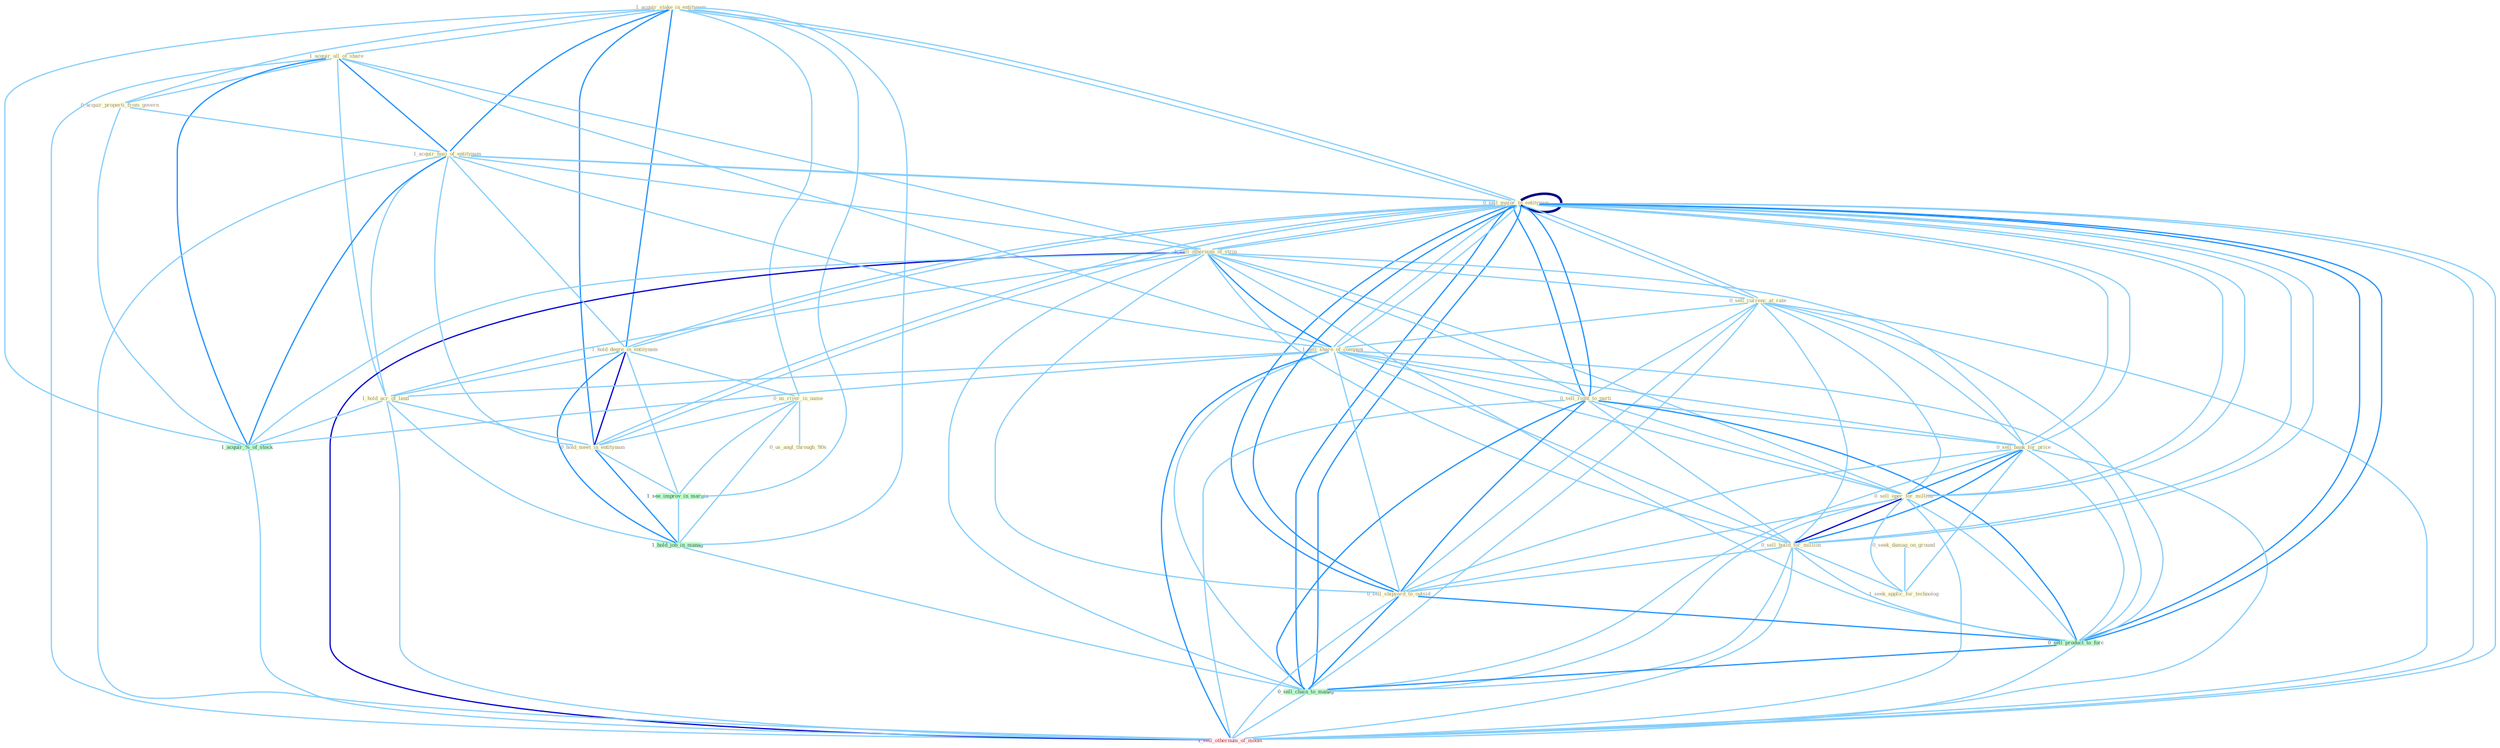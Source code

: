 Graph G{ 
    node
    [shape=polygon,style=filled,width=.5,height=.06,color="#BDFCC9",fixedsize=true,fontsize=4,
    fontcolor="#2f4f4f"];
    {node
    [color="#ffffe0", fontcolor="#8b7d6b"] "1_acquir_stake_in_entitynam " "1_acquir_all_of_share " "0_sell_major_to_entitynam " "0_acquir_properti_from_govern " "1_sell_othernum_of_strip " "0_sell_currenc_at_rate " "1_hold_degre_in_entitynam " "1_acquir_busi_of_entitynam " "0_us_river_in_name " "0_seek_damag_on_ground " "1_sell_share_of_compani " "0_sell_right_to_parti " "0_us_angl_through_'80s " "0_sell_bank_for_price " "1_hold_acr_of_land " "0_sell_oper_for_million " "0_hold_meet_in_entitynam " "0_sell_build_for_million " "0_sell_shipyard_to_outsid " "1_seek_applic_for_technolog "}
{node [color="#fff0f5", fontcolor="#b22222"] "1_sell_othernum_of_model "}
edge [color="#B0E2FF"];

	"1_acquir_stake_in_entitynam " -- "1_acquir_all_of_share " [w="1", color="#87cefa" ];
	"1_acquir_stake_in_entitynam " -- "0_sell_major_to_entitynam " [w="1", color="#87cefa" ];
	"1_acquir_stake_in_entitynam " -- "0_acquir_properti_from_govern " [w="1", color="#87cefa" ];
	"1_acquir_stake_in_entitynam " -- "1_hold_degre_in_entitynam " [w="2", color="#1e90ff" , len=0.8];
	"1_acquir_stake_in_entitynam " -- "1_acquir_busi_of_entitynam " [w="2", color="#1e90ff" , len=0.8];
	"1_acquir_stake_in_entitynam " -- "0_us_river_in_name " [w="1", color="#87cefa" ];
	"1_acquir_stake_in_entitynam " -- "0_hold_meet_in_entitynam " [w="2", color="#1e90ff" , len=0.8];
	"1_acquir_stake_in_entitynam " -- "1_see_improv_in_margin " [w="1", color="#87cefa" ];
	"1_acquir_stake_in_entitynam " -- "1_acquir_%_of_stock " [w="1", color="#87cefa" ];
	"1_acquir_stake_in_entitynam " -- "1_hold_job_in_manag " [w="1", color="#87cefa" ];
	"1_acquir_stake_in_entitynam " -- "0_sell_major_to_entitynam " [w="1", color="#87cefa" ];
	"1_acquir_all_of_share " -- "0_acquir_properti_from_govern " [w="1", color="#87cefa" ];
	"1_acquir_all_of_share " -- "1_sell_othernum_of_strip " [w="1", color="#87cefa" ];
	"1_acquir_all_of_share " -- "1_acquir_busi_of_entitynam " [w="2", color="#1e90ff" , len=0.8];
	"1_acquir_all_of_share " -- "1_sell_share_of_compani " [w="1", color="#87cefa" ];
	"1_acquir_all_of_share " -- "1_hold_acr_of_land " [w="1", color="#87cefa" ];
	"1_acquir_all_of_share " -- "1_acquir_%_of_stock " [w="2", color="#1e90ff" , len=0.8];
	"1_acquir_all_of_share " -- "1_sell_othernum_of_model " [w="1", color="#87cefa" ];
	"0_sell_major_to_entitynam " -- "1_sell_othernum_of_strip " [w="1", color="#87cefa" ];
	"0_sell_major_to_entitynam " -- "0_sell_currenc_at_rate " [w="1", color="#87cefa" ];
	"0_sell_major_to_entitynam " -- "1_hold_degre_in_entitynam " [w="1", color="#87cefa" ];
	"0_sell_major_to_entitynam " -- "1_acquir_busi_of_entitynam " [w="1", color="#87cefa" ];
	"0_sell_major_to_entitynam " -- "1_sell_share_of_compani " [w="1", color="#87cefa" ];
	"0_sell_major_to_entitynam " -- "0_sell_right_to_parti " [w="2", color="#1e90ff" , len=0.8];
	"0_sell_major_to_entitynam " -- "0_sell_bank_for_price " [w="1", color="#87cefa" ];
	"0_sell_major_to_entitynam " -- "0_sell_oper_for_million " [w="1", color="#87cefa" ];
	"0_sell_major_to_entitynam " -- "0_hold_meet_in_entitynam " [w="1", color="#87cefa" ];
	"0_sell_major_to_entitynam " -- "0_sell_build_for_million " [w="1", color="#87cefa" ];
	"0_sell_major_to_entitynam " -- "0_sell_shipyard_to_outsid " [w="2", color="#1e90ff" , len=0.8];
	"0_sell_major_to_entitynam " -- "0_sell_product_to_forc " [w="2", color="#1e90ff" , len=0.8];
	"0_sell_major_to_entitynam " -- "0_sell_major_to_entitynam " [w="4", style=bold, color="#000080", len=0.4];
	"0_sell_major_to_entitynam " -- "0_sell_chain_to_manag " [w="2", color="#1e90ff" , len=0.8];
	"0_sell_major_to_entitynam " -- "1_sell_othernum_of_model " [w="1", color="#87cefa" ];
	"0_acquir_properti_from_govern " -- "1_acquir_busi_of_entitynam " [w="1", color="#87cefa" ];
	"0_acquir_properti_from_govern " -- "1_acquir_%_of_stock " [w="1", color="#87cefa" ];
	"1_sell_othernum_of_strip " -- "0_sell_currenc_at_rate " [w="1", color="#87cefa" ];
	"1_sell_othernum_of_strip " -- "1_acquir_busi_of_entitynam " [w="1", color="#87cefa" ];
	"1_sell_othernum_of_strip " -- "1_sell_share_of_compani " [w="2", color="#1e90ff" , len=0.8];
	"1_sell_othernum_of_strip " -- "0_sell_right_to_parti " [w="1", color="#87cefa" ];
	"1_sell_othernum_of_strip " -- "0_sell_bank_for_price " [w="1", color="#87cefa" ];
	"1_sell_othernum_of_strip " -- "1_hold_acr_of_land " [w="1", color="#87cefa" ];
	"1_sell_othernum_of_strip " -- "0_sell_oper_for_million " [w="1", color="#87cefa" ];
	"1_sell_othernum_of_strip " -- "0_sell_build_for_million " [w="1", color="#87cefa" ];
	"1_sell_othernum_of_strip " -- "0_sell_shipyard_to_outsid " [w="1", color="#87cefa" ];
	"1_sell_othernum_of_strip " -- "1_acquir_%_of_stock " [w="1", color="#87cefa" ];
	"1_sell_othernum_of_strip " -- "0_sell_product_to_forc " [w="1", color="#87cefa" ];
	"1_sell_othernum_of_strip " -- "0_sell_major_to_entitynam " [w="1", color="#87cefa" ];
	"1_sell_othernum_of_strip " -- "0_sell_chain_to_manag " [w="1", color="#87cefa" ];
	"1_sell_othernum_of_strip " -- "1_sell_othernum_of_model " [w="3", color="#0000cd" , len=0.6];
	"0_sell_currenc_at_rate " -- "1_sell_share_of_compani " [w="1", color="#87cefa" ];
	"0_sell_currenc_at_rate " -- "0_sell_right_to_parti " [w="1", color="#87cefa" ];
	"0_sell_currenc_at_rate " -- "0_sell_bank_for_price " [w="1", color="#87cefa" ];
	"0_sell_currenc_at_rate " -- "0_sell_oper_for_million " [w="1", color="#87cefa" ];
	"0_sell_currenc_at_rate " -- "0_sell_build_for_million " [w="1", color="#87cefa" ];
	"0_sell_currenc_at_rate " -- "0_sell_shipyard_to_outsid " [w="1", color="#87cefa" ];
	"0_sell_currenc_at_rate " -- "0_sell_product_to_forc " [w="1", color="#87cefa" ];
	"0_sell_currenc_at_rate " -- "0_sell_major_to_entitynam " [w="1", color="#87cefa" ];
	"0_sell_currenc_at_rate " -- "0_sell_chain_to_manag " [w="1", color="#87cefa" ];
	"0_sell_currenc_at_rate " -- "1_sell_othernum_of_model " [w="1", color="#87cefa" ];
	"1_hold_degre_in_entitynam " -- "1_acquir_busi_of_entitynam " [w="1", color="#87cefa" ];
	"1_hold_degre_in_entitynam " -- "0_us_river_in_name " [w="1", color="#87cefa" ];
	"1_hold_degre_in_entitynam " -- "1_hold_acr_of_land " [w="1", color="#87cefa" ];
	"1_hold_degre_in_entitynam " -- "0_hold_meet_in_entitynam " [w="3", color="#0000cd" , len=0.6];
	"1_hold_degre_in_entitynam " -- "1_see_improv_in_margin " [w="1", color="#87cefa" ];
	"1_hold_degre_in_entitynam " -- "1_hold_job_in_manag " [w="2", color="#1e90ff" , len=0.8];
	"1_hold_degre_in_entitynam " -- "0_sell_major_to_entitynam " [w="1", color="#87cefa" ];
	"1_acquir_busi_of_entitynam " -- "1_sell_share_of_compani " [w="1", color="#87cefa" ];
	"1_acquir_busi_of_entitynam " -- "1_hold_acr_of_land " [w="1", color="#87cefa" ];
	"1_acquir_busi_of_entitynam " -- "0_hold_meet_in_entitynam " [w="1", color="#87cefa" ];
	"1_acquir_busi_of_entitynam " -- "1_acquir_%_of_stock " [w="2", color="#1e90ff" , len=0.8];
	"1_acquir_busi_of_entitynam " -- "0_sell_major_to_entitynam " [w="1", color="#87cefa" ];
	"1_acquir_busi_of_entitynam " -- "1_sell_othernum_of_model " [w="1", color="#87cefa" ];
	"0_us_river_in_name " -- "0_us_angl_through_'80s " [w="1", color="#87cefa" ];
	"0_us_river_in_name " -- "0_hold_meet_in_entitynam " [w="1", color="#87cefa" ];
	"0_us_river_in_name " -- "1_see_improv_in_margin " [w="1", color="#87cefa" ];
	"0_us_river_in_name " -- "1_hold_job_in_manag " [w="1", color="#87cefa" ];
	"0_seek_damag_on_ground " -- "1_seek_applic_for_technolog " [w="1", color="#87cefa" ];
	"1_sell_share_of_compani " -- "0_sell_right_to_parti " [w="1", color="#87cefa" ];
	"1_sell_share_of_compani " -- "0_sell_bank_for_price " [w="1", color="#87cefa" ];
	"1_sell_share_of_compani " -- "1_hold_acr_of_land " [w="1", color="#87cefa" ];
	"1_sell_share_of_compani " -- "0_sell_oper_for_million " [w="1", color="#87cefa" ];
	"1_sell_share_of_compani " -- "0_sell_build_for_million " [w="1", color="#87cefa" ];
	"1_sell_share_of_compani " -- "0_sell_shipyard_to_outsid " [w="1", color="#87cefa" ];
	"1_sell_share_of_compani " -- "1_acquir_%_of_stock " [w="1", color="#87cefa" ];
	"1_sell_share_of_compani " -- "0_sell_product_to_forc " [w="1", color="#87cefa" ];
	"1_sell_share_of_compani " -- "0_sell_major_to_entitynam " [w="1", color="#87cefa" ];
	"1_sell_share_of_compani " -- "0_sell_chain_to_manag " [w="1", color="#87cefa" ];
	"1_sell_share_of_compani " -- "1_sell_othernum_of_model " [w="2", color="#1e90ff" , len=0.8];
	"0_sell_right_to_parti " -- "0_sell_bank_for_price " [w="1", color="#87cefa" ];
	"0_sell_right_to_parti " -- "0_sell_oper_for_million " [w="1", color="#87cefa" ];
	"0_sell_right_to_parti " -- "0_sell_build_for_million " [w="1", color="#87cefa" ];
	"0_sell_right_to_parti " -- "0_sell_shipyard_to_outsid " [w="2", color="#1e90ff" , len=0.8];
	"0_sell_right_to_parti " -- "0_sell_product_to_forc " [w="2", color="#1e90ff" , len=0.8];
	"0_sell_right_to_parti " -- "0_sell_major_to_entitynam " [w="2", color="#1e90ff" , len=0.8];
	"0_sell_right_to_parti " -- "0_sell_chain_to_manag " [w="2", color="#1e90ff" , len=0.8];
	"0_sell_right_to_parti " -- "1_sell_othernum_of_model " [w="1", color="#87cefa" ];
	"0_sell_bank_for_price " -- "0_sell_oper_for_million " [w="2", color="#1e90ff" , len=0.8];
	"0_sell_bank_for_price " -- "0_sell_build_for_million " [w="2", color="#1e90ff" , len=0.8];
	"0_sell_bank_for_price " -- "0_sell_shipyard_to_outsid " [w="1", color="#87cefa" ];
	"0_sell_bank_for_price " -- "1_seek_applic_for_technolog " [w="1", color="#87cefa" ];
	"0_sell_bank_for_price " -- "0_sell_product_to_forc " [w="1", color="#87cefa" ];
	"0_sell_bank_for_price " -- "0_sell_major_to_entitynam " [w="1", color="#87cefa" ];
	"0_sell_bank_for_price " -- "0_sell_chain_to_manag " [w="1", color="#87cefa" ];
	"0_sell_bank_for_price " -- "1_sell_othernum_of_model " [w="1", color="#87cefa" ];
	"1_hold_acr_of_land " -- "0_hold_meet_in_entitynam " [w="1", color="#87cefa" ];
	"1_hold_acr_of_land " -- "1_acquir_%_of_stock " [w="1", color="#87cefa" ];
	"1_hold_acr_of_land " -- "1_hold_job_in_manag " [w="1", color="#87cefa" ];
	"1_hold_acr_of_land " -- "1_sell_othernum_of_model " [w="1", color="#87cefa" ];
	"0_sell_oper_for_million " -- "0_sell_build_for_million " [w="3", color="#0000cd" , len=0.6];
	"0_sell_oper_for_million " -- "0_sell_shipyard_to_outsid " [w="1", color="#87cefa" ];
	"0_sell_oper_for_million " -- "1_seek_applic_for_technolog " [w="1", color="#87cefa" ];
	"0_sell_oper_for_million " -- "0_sell_product_to_forc " [w="1", color="#87cefa" ];
	"0_sell_oper_for_million " -- "0_sell_major_to_entitynam " [w="1", color="#87cefa" ];
	"0_sell_oper_for_million " -- "0_sell_chain_to_manag " [w="1", color="#87cefa" ];
	"0_sell_oper_for_million " -- "1_sell_othernum_of_model " [w="1", color="#87cefa" ];
	"0_hold_meet_in_entitynam " -- "1_see_improv_in_margin " [w="1", color="#87cefa" ];
	"0_hold_meet_in_entitynam " -- "1_hold_job_in_manag " [w="2", color="#1e90ff" , len=0.8];
	"0_hold_meet_in_entitynam " -- "0_sell_major_to_entitynam " [w="1", color="#87cefa" ];
	"0_sell_build_for_million " -- "0_sell_shipyard_to_outsid " [w="1", color="#87cefa" ];
	"0_sell_build_for_million " -- "1_seek_applic_for_technolog " [w="1", color="#87cefa" ];
	"0_sell_build_for_million " -- "0_sell_product_to_forc " [w="1", color="#87cefa" ];
	"0_sell_build_for_million " -- "0_sell_major_to_entitynam " [w="1", color="#87cefa" ];
	"0_sell_build_for_million " -- "0_sell_chain_to_manag " [w="1", color="#87cefa" ];
	"0_sell_build_for_million " -- "1_sell_othernum_of_model " [w="1", color="#87cefa" ];
	"0_sell_shipyard_to_outsid " -- "0_sell_product_to_forc " [w="2", color="#1e90ff" , len=0.8];
	"0_sell_shipyard_to_outsid " -- "0_sell_major_to_entitynam " [w="2", color="#1e90ff" , len=0.8];
	"0_sell_shipyard_to_outsid " -- "0_sell_chain_to_manag " [w="2", color="#1e90ff" , len=0.8];
	"0_sell_shipyard_to_outsid " -- "1_sell_othernum_of_model " [w="1", color="#87cefa" ];
	"1_see_improv_in_margin " -- "1_hold_job_in_manag " [w="1", color="#87cefa" ];
	"1_acquir_%_of_stock " -- "1_sell_othernum_of_model " [w="1", color="#87cefa" ];
	"1_hold_job_in_manag " -- "0_sell_chain_to_manag " [w="1", color="#87cefa" ];
	"0_sell_product_to_forc " -- "0_sell_major_to_entitynam " [w="2", color="#1e90ff" , len=0.8];
	"0_sell_product_to_forc " -- "0_sell_chain_to_manag " [w="2", color="#1e90ff" , len=0.8];
	"0_sell_product_to_forc " -- "1_sell_othernum_of_model " [w="1", color="#87cefa" ];
	"0_sell_major_to_entitynam " -- "0_sell_chain_to_manag " [w="2", color="#1e90ff" , len=0.8];
	"0_sell_major_to_entitynam " -- "1_sell_othernum_of_model " [w="1", color="#87cefa" ];
	"0_sell_chain_to_manag " -- "1_sell_othernum_of_model " [w="1", color="#87cefa" ];
}